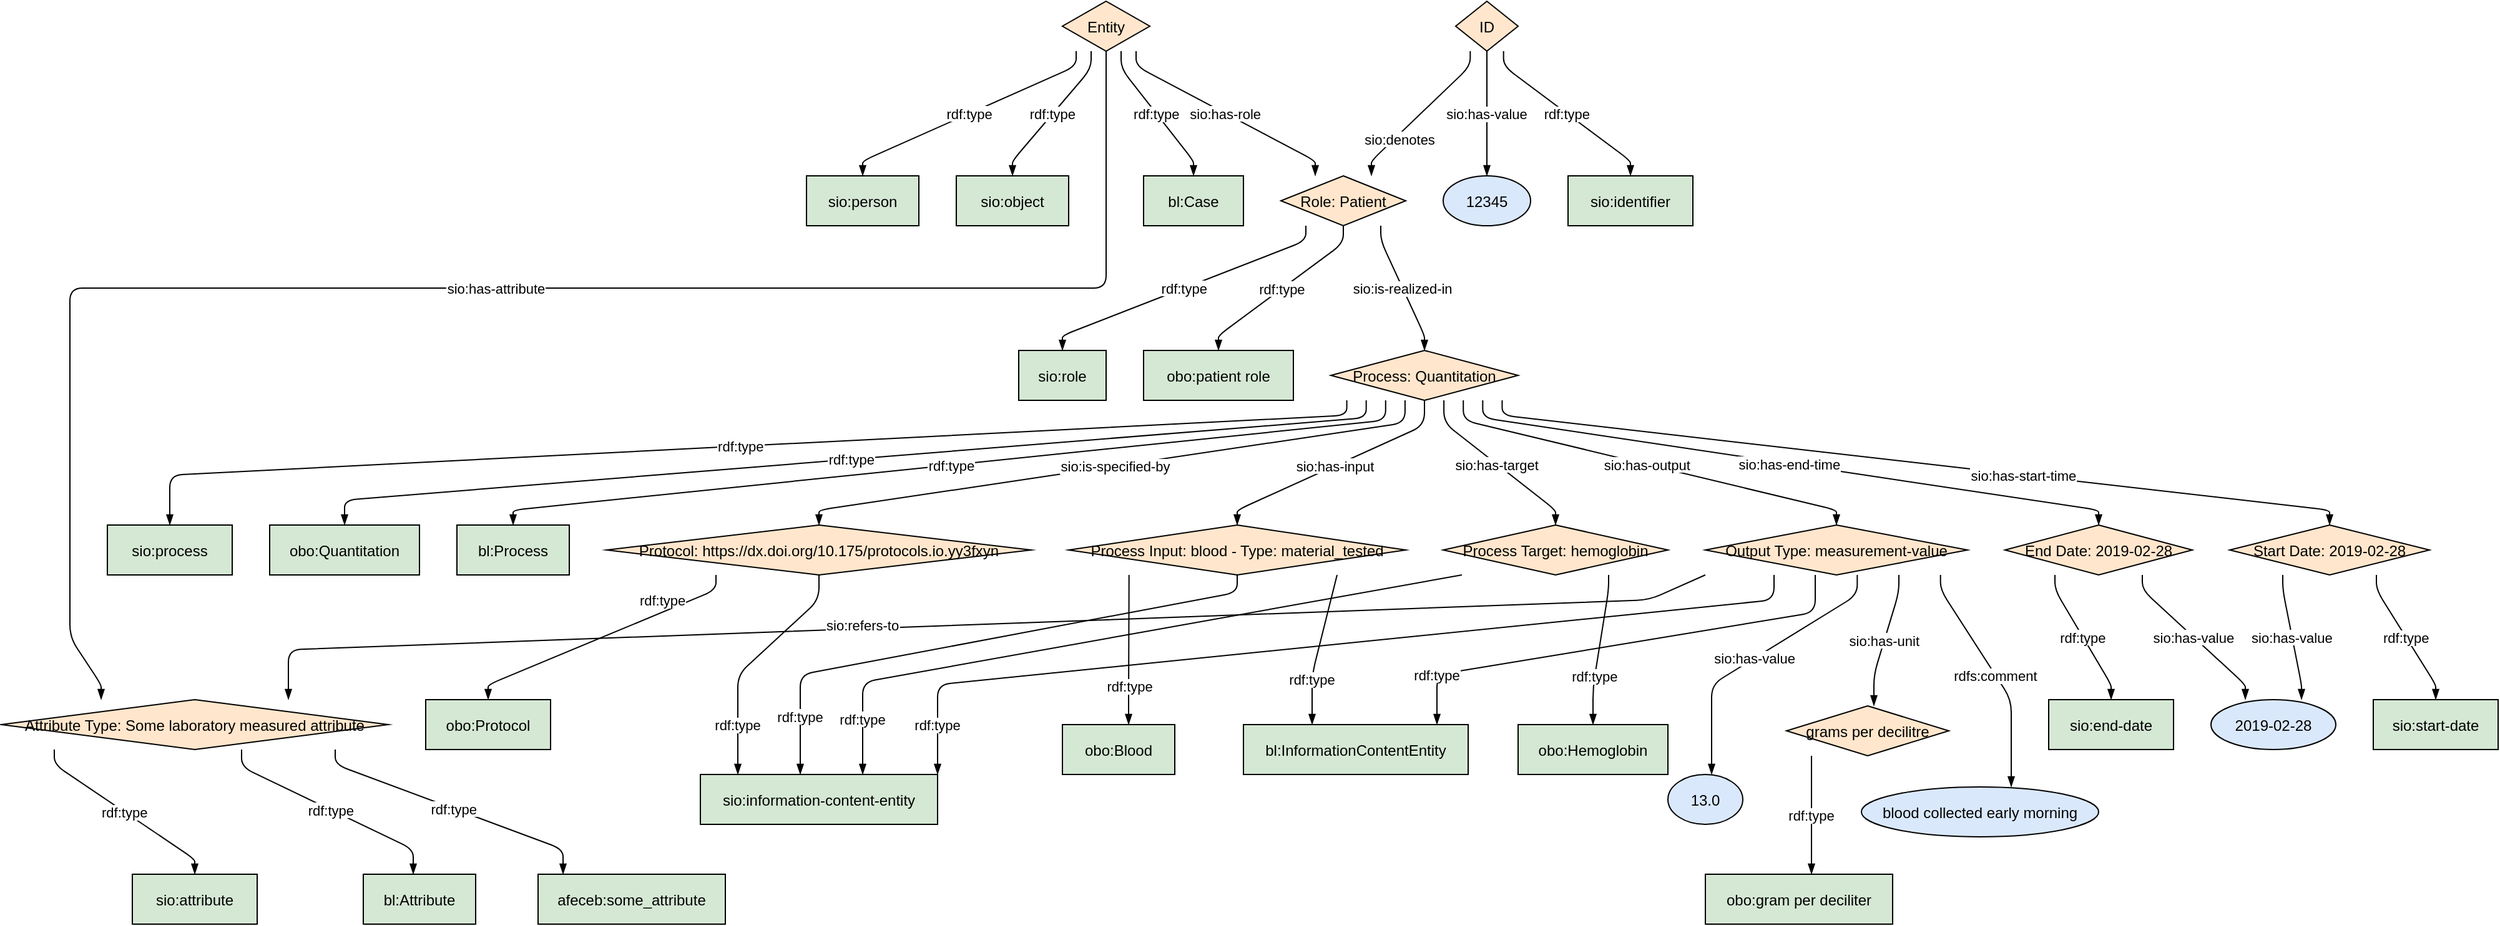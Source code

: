 <mxfile version="16.2.4" type="device"><diagram id="TuDzZemyblT5pf-iwwlG" name="Page-1"><mxGraphModel dx="1583" dy="844" grid="1" gridSize="10" guides="1" tooltips="1" connect="1" arrows="1" fold="1" page="1" pageScale="1" pageWidth="827" pageHeight="1169" math="0" shadow="0"><root><mxCell id="0"/><mxCell id="1" parent="0"/><UserObject label="%name%" name="Protocol: https://dx.doi.org/10.175/protocols.io.yy3fxyn" rdf_type="NA" sio_has_value="NA" sio_has_input="NA" sio_has_target="NA" sio_refers_to="NA" sio_has_attribute="NA" sio_has_end_time="NA" sio_has_role="NA" sio_has_unit="NA" sio_denotes="NA" sio_is_specified_by="http://example.org/data/individual_thisPerson_12345_20211001110703680331_process#process_some_laboratory_measuring_process" sio_is_realized_in="NA" sio_has_output="NA" rdfs_comment="NA" sio_has_start_time="NA" placeholders="1" id="Cmb2aDmuc6d88E5yhuzU-811"><mxCell style="shape=rhombus;fillColor=#FFE6CC;strokeColor=#000000;" parent="1" vertex="1"><mxGeometry x="485" y="420" width="340" height="40" as="geometry"/></mxCell></UserObject><UserObject label="%name%" name="sio:information-content-entity" rdf_type="https://dx.doi.org/10.175/protocols.io.yy3fxyn,http://example.org/data/individual_12345_20211001110703680331#process_some_laboratory_measuring_process_Target,http://example.org/data/individual_thisPerson_12345_20211001110703680331#process_some_laboratory_measuring_process_Output,http://example.org/data/individual_12345_20211001110703680331#process_unidentifiedProcess_Output" sio_has_value="NA" sio_has_input="NA" sio_has_target="NA" sio_refers_to="NA" sio_has_attribute="NA" sio_has_end_time="NA" sio_has_role="NA" sio_has_unit="NA" sio_denotes="NA" sio_is_specified_by="NA" sio_is_realized_in="NA" sio_has_output="NA" rdfs_comment="NA" sio_has_start_time="NA" placeholders="1" id="Cmb2aDmuc6d88E5yhuzU-812"><mxCell style="shape=rounded;fillColor=#d5e8d4;strokeColor=#000000;" parent="1" vertex="1"><mxGeometry x="560" y="620" width="190" height="40" as="geometry"/></mxCell></UserObject><UserObject label="%name%" name="Process: Quantitation" rdf_type="NA" sio_has_value="NA" sio_has_input="NA" sio_has_target="NA" sio_refers_to="NA" sio_has_attribute="NA" sio_has_end_time="NA" sio_has_role="NA" sio_has_unit="NA" sio_denotes="NA" sio_is_specified_by="NA" sio_is_realized_in="http://example.org/data/individual_thisPerson_12345_20211001110703680331#thisRole" sio_has_output="NA" rdfs_comment="NA" sio_has_start_time="NA" placeholders="1" id="Cmb2aDmuc6d88E5yhuzU-813"><mxCell style="shape=rhombus;fillColor=#FFE6CC;strokeColor=#000000;" parent="1" vertex="1"><mxGeometry x="1065" y="280" width="150" height="40" as="geometry"/></mxCell></UserObject><UserObject label="%name%" name="sio:process" rdf_type="http://example.org/data/individual_thisPerson_12345_20211001110703680331_process#process_some_laboratory_measuring_process" sio_has_value="NA" sio_has_input="NA" sio_has_target="NA" sio_refers_to="NA" sio_has_attribute="NA" sio_has_end_time="NA" sio_has_role="NA" sio_has_unit="NA" sio_denotes="NA" sio_is_specified_by="NA" sio_is_realized_in="NA" sio_has_output="NA" rdfs_comment="NA" sio_has_start_time="NA" placeholders="1" id="Cmb2aDmuc6d88E5yhuzU-814"><mxCell style="shape=rounded;fillColor=#d5e8d4;strokeColor=#000000;" parent="1" vertex="1"><mxGeometry x="85" y="420" width="100" height="40" as="geometry"/></mxCell></UserObject><UserObject label="%name%" name="Role: Patient" rdf_type="NA" sio_has_value="NA" sio_has_input="NA" sio_has_target="NA" sio_refers_to="NA" sio_has_attribute="NA" sio_has_end_time="NA" sio_has_role="http://example.org/data/individual_thisPerson_12345#Entity" sio_has_unit="NA" sio_denotes="http://example.org/data/individual_thisPerson_12345#ID" sio_is_specified_by="NA" sio_is_realized_in="NA" sio_has_output="NA" rdfs_comment="NA" sio_has_start_time="NA" placeholders="1" id="Cmb2aDmuc6d88E5yhuzU-815"><mxCell style="shape=rhombus;fillColor=#FFE6CC;strokeColor=#000000;" parent="1" vertex="1"><mxGeometry x="1025" y="140" width="100" height="40" as="geometry"/></mxCell></UserObject><UserObject label="%name%" name="sio:role" rdf_type="http://example.org/data/individual_thisPerson_12345_20211001110703680331#thisRole" sio_has_value="NA" sio_has_input="NA" sio_has_target="NA" sio_refers_to="NA" sio_has_attribute="NA" sio_has_end_time="NA" sio_has_role="NA" sio_has_unit="NA" sio_denotes="NA" sio_is_specified_by="NA" sio_is_realized_in="NA" sio_has_output="NA" rdfs_comment="NA" sio_has_start_time="NA" placeholders="1" id="Cmb2aDmuc6d88E5yhuzU-816"><mxCell style="shape=rounded;fillColor=#d5e8d4;strokeColor=#000000;" parent="1" vertex="1"><mxGeometry x="815" y="280" width="70" height="40" as="geometry"/></mxCell></UserObject><UserObject label="%name%" name="obo:Protocol" rdf_type="https://dx.doi.org/10.175/protocols.io.yy3fxyn" sio_has_value="NA" sio_has_input="NA" sio_has_target="NA" sio_refers_to="NA" sio_has_attribute="NA" sio_has_end_time="NA" sio_has_role="NA" sio_has_unit="NA" sio_denotes="NA" sio_is_specified_by="NA" sio_is_realized_in="NA" sio_has_output="NA" rdfs_comment="NA" sio_has_start_time="NA" placeholders="1" id="Cmb2aDmuc6d88E5yhuzU-817"><mxCell style="shape=rounded;fillColor=#d5e8d4;strokeColor=#000000;" parent="1" vertex="1"><mxGeometry x="340" y="560" width="100" height="40" as="geometry"/></mxCell></UserObject><UserObject label="%name%" name="End Date: 2019-02-28" rdf_type="NA" sio_has_value="NA" sio_has_input="NA" sio_has_target="NA" sio_refers_to="NA" sio_has_attribute="NA" sio_has_end_time="http://example.org/data/individual_thisPerson_12345_20211001110703680331_process#process_some_laboratory_measuring_process" sio_has_role="NA" sio_has_unit="NA" sio_denotes="NA" sio_is_specified_by="NA" sio_is_realized_in="NA" sio_has_output="NA" rdfs_comment="NA" sio_has_start_time="NA" placeholders="1" id="Cmb2aDmuc6d88E5yhuzU-818"><mxCell style="shape=rhombus;fillColor=#FFE6CC;strokeColor=#000000;" parent="1" vertex="1"><mxGeometry x="1605" y="420" width="150" height="40" as="geometry"/></mxCell></UserObject><UserObject label="%name%" name="2019-02-28" rdf_type="NA" sio_has_value="http://example.org/data/individual_thisPerson_12345_20211001110703680331_process#process_some_laboratory_measuring_process_enddate_date,http://example.org/data/individual_thisPerson_12345_20211001110703680331_process#process_some_laboratory_measuring_process_startdate_date" sio_has_input="NA" sio_has_target="NA" sio_refers_to="NA" sio_has_attribute="NA" sio_has_end_time="NA" sio_has_role="NA" sio_has_unit="NA" sio_denotes="NA" sio_is_specified_by="NA" sio_is_realized_in="NA" sio_has_output="NA" rdfs_comment="NA" sio_has_start_time="NA" placeholders="1" id="Cmb2aDmuc6d88E5yhuzU-819"><mxCell style="shape=ellipse;fillColor=#DAE8FC;strokeColor=#000000;" parent="1" vertex="1"><mxGeometry x="1770" y="560" width="100" height="40" as="geometry"/></mxCell></UserObject><UserObject label="%name%" name="Start Date: 2019-02-28" rdf_type="NA" sio_has_value="NA" sio_has_input="NA" sio_has_target="NA" sio_refers_to="NA" sio_has_attribute="NA" sio_has_end_time="NA" sio_has_role="NA" sio_has_unit="NA" sio_denotes="NA" sio_is_specified_by="NA" sio_is_realized_in="NA" sio_has_output="NA" rdfs_comment="NA" sio_has_start_time="http://example.org/data/individual_thisPerson_12345_20211001110703680331_process#process_some_laboratory_measuring_process" placeholders="1" id="Cmb2aDmuc6d88E5yhuzU-820"><mxCell style="shape=rhombus;fillColor=#FFE6CC;strokeColor=#000000;" parent="1" vertex="1"><mxGeometry x="1785" y="420" width="160" height="40" as="geometry"/></mxCell></UserObject><UserObject label="%name%" name="Process Input: blood - Type: material_tested" rdf_type="NA" sio_has_value="NA" sio_has_input="http://example.org/data/individual_thisPerson_12345_20211001110703680331_process#process_some_laboratory_measuring_process" sio_has_target="NA" sio_refers_to="NA" sio_has_attribute="NA" sio_has_end_time="NA" sio_has_role="NA" sio_has_unit="NA" sio_denotes="NA" sio_is_specified_by="NA" sio_is_realized_in="NA" sio_has_output="NA" rdfs_comment="NA" sio_has_start_time="NA" placeholders="1" id="Cmb2aDmuc6d88E5yhuzU-821"><mxCell style="shape=rhombus;fillColor=#FFE6CC;strokeColor=#000000;" parent="1" vertex="1"><mxGeometry x="855" y="420" width="270" height="40" as="geometry"/></mxCell></UserObject><UserObject label="%name%" name="obo:Blood" rdf_type="http://example.org/data/individual_12345_20211001110703680331#process_unidentifiedProcess_Output" sio_has_value="NA" sio_has_input="NA" sio_has_target="NA" sio_refers_to="NA" sio_has_attribute="NA" sio_has_end_time="NA" sio_has_role="NA" sio_has_unit="NA" sio_denotes="NA" sio_is_specified_by="NA" sio_is_realized_in="NA" sio_has_output="NA" rdfs_comment="NA" sio_has_start_time="NA" placeholders="1" id="Cmb2aDmuc6d88E5yhuzU-822"><mxCell style="shape=rounded;fillColor=#d5e8d4;strokeColor=#000000;" parent="1" vertex="1"><mxGeometry x="850" y="580" width="90" height="40" as="geometry"/></mxCell></UserObject><UserObject label="%name%" name="Attribute Type: Some laboratory measured attribute" rdf_type="NA" sio_has_value="NA" sio_has_input="NA" sio_has_target="NA" sio_refers_to="http://example.org/data/individual_thisPerson_12345_20211001110703680331#process_some_laboratory_measuring_process_Output" sio_has_attribute="http://example.org/data/individual_thisPerson_12345#Entity" sio_has_end_time="NA" sio_has_role="NA" sio_has_unit="NA" sio_denotes="NA" sio_is_specified_by="NA" sio_is_realized_in="NA" sio_has_output="NA" rdfs_comment="NA" sio_has_start_time="NA" placeholders="1" id="Cmb2aDmuc6d88E5yhuzU-823"><mxCell style="shape=rhombus;fillColor=#FFE6CC;strokeColor=#000000;" parent="1" vertex="1"><mxGeometry y="560" width="310" height="40" as="geometry"/></mxCell></UserObject><UserObject label="%name%" name="afeceb:some_attribute" rdf_type="http://example.org/data/individual_thisPerson_12345_20211001110703680331#measured_attribute_TypedAttributeNode" sio_has_value="NA" sio_has_input="NA" sio_has_target="NA" sio_refers_to="NA" sio_has_attribute="NA" sio_has_end_time="NA" sio_has_role="NA" sio_has_unit="NA" sio_denotes="NA" sio_is_specified_by="NA" sio_is_realized_in="NA" sio_has_output="NA" rdfs_comment="NA" sio_has_start_time="NA" placeholders="1" id="Cmb2aDmuc6d88E5yhuzU-824"><mxCell style="shape=rounded;fillColor=#d5e8d4;strokeColor=#000000;" parent="1" vertex="1"><mxGeometry x="430" y="700" width="150" height="40" as="geometry"/></mxCell></UserObject><UserObject label="%name%" name="Entity" rdf_type="NA" sio_has_value="NA" sio_has_input="NA" sio_has_target="NA" sio_refers_to="NA" sio_has_attribute="NA" sio_has_end_time="NA" sio_has_role="NA" sio_has_unit="NA" sio_denotes="NA" sio_is_specified_by="NA" sio_is_realized_in="NA" sio_has_output="NA" rdfs_comment="NA" sio_has_start_time="NA" placeholders="1" id="Cmb2aDmuc6d88E5yhuzU-825"><mxCell style="shape=rhombus;fillColor=#FFE6CC;strokeColor=#000000;" parent="1" vertex="1"><mxGeometry x="850" width="70" height="40" as="geometry"/></mxCell></UserObject><UserObject label="%name%" name="bl:Case" rdf_type="http://example.org/data/individual_thisPerson_12345#Entity" sio_has_value="NA" sio_has_input="NA" sio_has_target="NA" sio_refers_to="NA" sio_has_attribute="NA" sio_has_end_time="NA" sio_has_role="NA" sio_has_unit="NA" sio_denotes="NA" sio_is_specified_by="NA" sio_is_realized_in="NA" sio_has_output="NA" rdfs_comment="NA" sio_has_start_time="NA" placeholders="1" id="Cmb2aDmuc6d88E5yhuzU-826"><mxCell style="shape=rounded;fillColor=#d5e8d4;strokeColor=#000000;" parent="1" vertex="1"><mxGeometry x="915" y="140" width="80" height="40" as="geometry"/></mxCell></UserObject><UserObject label="%name%" name="Process Target: hemoglobin" rdf_type="NA" sio_has_value="NA" sio_has_input="NA" sio_has_target="http://example.org/data/individual_thisPerson_12345_20211001110703680331_process#process_some_laboratory_measuring_process" sio_refers_to="NA" sio_has_attribute="NA" sio_has_end_time="NA" sio_has_role="NA" sio_has_unit="NA" sio_denotes="NA" sio_is_specified_by="NA" sio_is_realized_in="NA" sio_has_output="NA" rdfs_comment="NA" sio_has_start_time="NA" placeholders="1" id="Cmb2aDmuc6d88E5yhuzU-827"><mxCell style="shape=rhombus;fillColor=#FFE6CC;strokeColor=#000000;" parent="1" vertex="1"><mxGeometry x="1155" y="420" width="180" height="40" as="geometry"/></mxCell></UserObject><UserObject label="%name%" name="sio:attribute" rdf_type="http://example.org/data/individual_thisPerson_12345_20211001110703680331#measured_attribute_TypedAttributeNode" sio_has_value="NA" sio_has_input="NA" sio_has_target="NA" sio_refers_to="NA" sio_has_attribute="NA" sio_has_end_time="NA" sio_has_role="NA" sio_has_unit="NA" sio_denotes="NA" sio_is_specified_by="NA" sio_is_realized_in="NA" sio_has_output="NA" rdfs_comment="NA" sio_has_start_time="NA" placeholders="1" id="Cmb2aDmuc6d88E5yhuzU-828"><mxCell style="shape=rounded;fillColor=#d5e8d4;strokeColor=#000000;" parent="1" vertex="1"><mxGeometry x="105" y="700" width="100" height="40" as="geometry"/></mxCell></UserObject><UserObject label="%name%" name="obo:patient role" rdf_type="http://example.org/data/individual_thisPerson_12345_20211001110703680331#thisRole" sio_has_value="NA" sio_has_input="NA" sio_has_target="NA" sio_refers_to="NA" sio_has_attribute="NA" sio_has_end_time="NA" sio_has_role="NA" sio_has_unit="NA" sio_denotes="NA" sio_is_specified_by="NA" sio_is_realized_in="NA" sio_has_output="NA" rdfs_comment="NA" sio_has_start_time="NA" placeholders="1" id="Cmb2aDmuc6d88E5yhuzU-829"><mxCell style="shape=rounded;fillColor=#d5e8d4;strokeColor=#000000;" parent="1" vertex="1"><mxGeometry x="915" y="280" width="120" height="40" as="geometry"/></mxCell></UserObject><UserObject label="%name%" name="sio:end-date" rdf_type="http://example.org/data/individual_thisPerson_12345_20211001110703680331_process#process_some_laboratory_measuring_process_enddate_date" sio_has_value="NA" sio_has_input="NA" sio_has_target="NA" sio_refers_to="NA" sio_has_attribute="NA" sio_has_end_time="NA" sio_has_role="NA" sio_has_unit="NA" sio_denotes="NA" sio_is_specified_by="NA" sio_is_realized_in="NA" sio_has_output="NA" rdfs_comment="NA" sio_has_start_time="NA" placeholders="1" id="Cmb2aDmuc6d88E5yhuzU-830"><mxCell style="shape=rounded;fillColor=#d5e8d4;strokeColor=#000000;" parent="1" vertex="1"><mxGeometry x="1640" y="560" width="100" height="40" as="geometry"/></mxCell></UserObject><UserObject label="%name%" name="grams per decilitre" rdf_type="NA" sio_has_value="NA" sio_has_input="NA" sio_has_target="NA" sio_refers_to="NA" sio_has_attribute="NA" sio_has_end_time="NA" sio_has_role="NA" sio_has_unit="http://example.org/data/individual_thisPerson_12345_20211001110703680331#process_some_laboratory_measuring_process_Output" sio_denotes="NA" sio_is_specified_by="NA" sio_is_realized_in="NA" sio_has_output="NA" rdfs_comment="NA" sio_has_start_time="NA" placeholders="1" id="Cmb2aDmuc6d88E5yhuzU-831"><mxCell style="shape=rhombus;fillColor=#FFE6CC;strokeColor=#000000;" parent="1" vertex="1"><mxGeometry x="1430" y="565" width="130" height="40" as="geometry"/></mxCell></UserObject><UserObject label="%name%" name="obo:gram per deciliter" rdf_type="http://example.org/data/individual_thisPerson_12345_20211001110703680331#process_some_laboratory_measuring_process_Output_unit" sio_has_value="NA" sio_has_input="NA" sio_has_target="NA" sio_refers_to="NA" sio_has_attribute="NA" sio_has_end_time="NA" sio_has_role="NA" sio_has_unit="NA" sio_denotes="NA" sio_is_specified_by="NA" sio_is_realized_in="NA" sio_has_output="NA" rdfs_comment="NA" sio_has_start_time="NA" placeholders="1" id="Cmb2aDmuc6d88E5yhuzU-832"><mxCell style="shape=rounded;fillColor=#d5e8d4;strokeColor=#000000;" parent="1" vertex="1"><mxGeometry x="1365" y="700" width="150" height="40" as="geometry"/></mxCell></UserObject><UserObject label="%name%" name="obo:Quantitation" rdf_type="http://example.org/data/individual_thisPerson_12345_20211001110703680331_process#process_some_laboratory_measuring_process" sio_has_value="NA" sio_has_input="NA" sio_has_target="NA" sio_refers_to="NA" sio_has_attribute="NA" sio_has_end_time="NA" sio_has_role="NA" sio_has_unit="NA" sio_denotes="NA" sio_is_specified_by="NA" sio_is_realized_in="NA" sio_has_output="NA" rdfs_comment="NA" sio_has_start_time="NA" placeholders="1" id="Cmb2aDmuc6d88E5yhuzU-833"><mxCell style="shape=rounded;fillColor=#d5e8d4;strokeColor=#000000;" parent="1" vertex="1"><mxGeometry x="215" y="420" width="120" height="40" as="geometry"/></mxCell></UserObject><UserObject label="%name%" name="Output Type: measurement-value" rdf_type="NA" sio_has_value="NA" sio_has_input="NA" sio_has_target="NA" sio_refers_to="NA" sio_has_attribute="NA" sio_has_end_time="NA" sio_has_role="NA" sio_has_unit="NA" sio_denotes="NA" sio_is_specified_by="NA" sio_is_realized_in="NA" sio_has_output="http://example.org/data/individual_thisPerson_12345_20211001110703680331_process#process_some_laboratory_measuring_process" rdfs_comment="NA" sio_has_start_time="NA" placeholders="1" id="Cmb2aDmuc6d88E5yhuzU-834"><mxCell style="shape=rhombus;fillColor=#FFE6CC;strokeColor=#000000;" parent="1" vertex="1"><mxGeometry x="1365" y="420" width="210" height="40" as="geometry"/></mxCell></UserObject><UserObject label="%name%" name="bl:Process" rdf_type="http://example.org/data/individual_thisPerson_12345_20211001110703680331_process#process_some_laboratory_measuring_process" sio_has_value="NA" sio_has_input="NA" sio_has_target="NA" sio_refers_to="NA" sio_has_attribute="NA" sio_has_end_time="NA" sio_has_role="NA" sio_has_unit="NA" sio_denotes="NA" sio_is_specified_by="NA" sio_is_realized_in="NA" sio_has_output="NA" rdfs_comment="NA" sio_has_start_time="NA" placeholders="1" id="Cmb2aDmuc6d88E5yhuzU-835"><mxCell style="shape=rounded;fillColor=#d5e8d4;strokeColor=#000000;" parent="1" vertex="1"><mxGeometry x="365" y="420" width="90" height="40" as="geometry"/></mxCell></UserObject><UserObject label="%name%" name="ID" rdf_type="NA" sio_has_value="NA" sio_has_input="NA" sio_has_target="NA" sio_refers_to="NA" sio_has_attribute="NA" sio_has_end_time="NA" sio_has_role="NA" sio_has_unit="NA" sio_denotes="NA" sio_is_specified_by="NA" sio_is_realized_in="NA" sio_has_output="NA" rdfs_comment="NA" sio_has_start_time="NA" placeholders="1" id="Cmb2aDmuc6d88E5yhuzU-836"><mxCell style="shape=rhombus;fillColor=#FFE6CC;strokeColor=#000000;" parent="1" vertex="1"><mxGeometry x="1165" width="50" height="40" as="geometry"/></mxCell></UserObject><UserObject label="%name%" name="sio:identifier" rdf_type="http://example.org/data/individual_thisPerson_12345#ID" sio_has_value="NA" sio_has_input="NA" sio_has_target="NA" sio_refers_to="NA" sio_has_attribute="NA" sio_has_end_time="NA" sio_has_role="NA" sio_has_unit="NA" sio_denotes="NA" sio_is_specified_by="NA" sio_is_realized_in="NA" sio_has_output="NA" rdfs_comment="NA" sio_has_start_time="NA" placeholders="1" id="Cmb2aDmuc6d88E5yhuzU-837"><mxCell style="shape=rounded;fillColor=#d5e8d4;strokeColor=#000000;" parent="1" vertex="1"><mxGeometry x="1255" y="140" width="100" height="40" as="geometry"/></mxCell></UserObject><UserObject label="%name%" name="sio:start-date" rdf_type="http://example.org/data/individual_thisPerson_12345_20211001110703680331_process#process_some_laboratory_measuring_process_startdate_date" sio_has_value="NA" sio_has_input="NA" sio_has_target="NA" sio_refers_to="NA" sio_has_attribute="NA" sio_has_end_time="NA" sio_has_role="NA" sio_has_unit="NA" sio_denotes="NA" sio_is_specified_by="NA" sio_is_realized_in="NA" sio_has_output="NA" rdfs_comment="NA" sio_has_start_time="NA" placeholders="1" id="Cmb2aDmuc6d88E5yhuzU-838"><mxCell style="shape=rounded;fillColor=#d5e8d4;strokeColor=#000000;" parent="1" vertex="1"><mxGeometry x="1900" y="560" width="100" height="40" as="geometry"/></mxCell></UserObject><UserObject label="%name%" name="13.0" rdf_type="NA" sio_has_value="http://example.org/data/individual_thisPerson_12345_20211001110703680331#process_some_laboratory_measuring_process_Output" sio_has_input="NA" sio_has_target="NA" sio_refers_to="NA" sio_has_attribute="NA" sio_has_end_time="NA" sio_has_role="NA" sio_has_unit="NA" sio_denotes="NA" sio_is_specified_by="NA" sio_is_realized_in="NA" sio_has_output="NA" rdfs_comment="NA" sio_has_start_time="NA" placeholders="1" id="Cmb2aDmuc6d88E5yhuzU-839"><mxCell style="shape=ellipse;fillColor=#DAE8FC;strokeColor=#000000;" parent="1" vertex="1"><mxGeometry x="1335" y="620" width="60" height="40" as="geometry"/></mxCell></UserObject><UserObject label="%name%" name="obo:Hemoglobin" rdf_type="http://example.org/data/individual_12345_20211001110703680331#process_some_laboratory_measuring_process_Target" sio_has_value="NA" sio_has_input="NA" sio_has_target="NA" sio_refers_to="NA" sio_has_attribute="NA" sio_has_end_time="NA" sio_has_role="NA" sio_has_unit="NA" sio_denotes="NA" sio_is_specified_by="NA" sio_is_realized_in="NA" sio_has_output="NA" rdfs_comment="NA" sio_has_start_time="NA" placeholders="1" id="Cmb2aDmuc6d88E5yhuzU-840"><mxCell style="shape=rounded;fillColor=#d5e8d4;strokeColor=#000000;" parent="1" vertex="1"><mxGeometry x="1215" y="580" width="120" height="40" as="geometry"/></mxCell></UserObject><UserObject label="%name%" name="bl:InformationContentEntity" rdf_type="http://example.org/data/individual_12345_20211001110703680331#process_unidentifiedProcess_Output,http://example.org/data/individual_thisPerson_12345_20211001110703680331#process_some_laboratory_measuring_process_Output" sio_has_value="NA" sio_has_input="NA" sio_has_target="NA" sio_refers_to="NA" sio_has_attribute="NA" sio_has_end_time="NA" sio_has_role="NA" sio_has_unit="NA" sio_denotes="NA" sio_is_specified_by="NA" sio_is_realized_in="NA" sio_has_output="NA" rdfs_comment="NA" sio_has_start_time="NA" placeholders="1" id="Cmb2aDmuc6d88E5yhuzU-841"><mxCell style="shape=rounded;fillColor=#d5e8d4;strokeColor=#000000;" parent="1" vertex="1"><mxGeometry x="995" y="580" width="180" height="40" as="geometry"/></mxCell></UserObject><UserObject label="%name%" name="sio:person" rdf_type="http://example.org/data/individual_thisPerson_12345#Entity" sio_has_value="NA" sio_has_input="NA" sio_has_target="NA" sio_refers_to="NA" sio_has_attribute="NA" sio_has_end_time="NA" sio_has_role="NA" sio_has_unit="NA" sio_denotes="NA" sio_is_specified_by="NA" sio_is_realized_in="NA" sio_has_output="NA" rdfs_comment="NA" sio_has_start_time="NA" placeholders="1" id="Cmb2aDmuc6d88E5yhuzU-842"><mxCell style="shape=rounded;fillColor=#d5e8d4;strokeColor=#000000;" parent="1" vertex="1"><mxGeometry x="645" y="140" width="90" height="40" as="geometry"/></mxCell></UserObject><UserObject label="%name%" name="sio:object" rdf_type="http://example.org/data/individual_thisPerson_12345#Entity" sio_has_value="NA" sio_has_input="NA" sio_has_target="NA" sio_refers_to="NA" sio_has_attribute="NA" sio_has_end_time="NA" sio_has_role="NA" sio_has_unit="NA" sio_denotes="NA" sio_is_specified_by="NA" sio_is_realized_in="NA" sio_has_output="NA" rdfs_comment="NA" sio_has_start_time="NA" placeholders="1" id="Cmb2aDmuc6d88E5yhuzU-844"><mxCell style="shape=rounded;fillColor=#d5e8d4;strokeColor=#000000;" parent="1" vertex="1"><mxGeometry x="765" y="140" width="90" height="40" as="geometry"/></mxCell></UserObject><UserObject label="%name%" name="bl:Attribute" rdf_type="http://example.org/data/individual_thisPerson_12345_20211001110703680331#measured_attribute_TypedAttributeNode" sio_has_value="NA" sio_has_input="NA" sio_has_target="NA" sio_refers_to="NA" sio_has_attribute="NA" sio_has_end_time="NA" sio_has_role="NA" sio_has_unit="NA" sio_denotes="NA" sio_is_specified_by="NA" sio_is_realized_in="NA" sio_has_output="NA" rdfs_comment="NA" sio_has_start_time="NA" placeholders="1" id="Cmb2aDmuc6d88E5yhuzU-845"><mxCell style="shape=rounded;fillColor=#d5e8d4;strokeColor=#000000;" parent="1" vertex="1"><mxGeometry x="290" y="700" width="90" height="40" as="geometry"/></mxCell></UserObject><UserObject label="%name%" name="blood collected early morning" rdf_type="NA" sio_has_value="NA" sio_has_input="NA" sio_has_target="NA" sio_refers_to="NA" sio_has_attribute="NA" sio_has_end_time="NA" sio_has_role="NA" sio_has_unit="NA" sio_denotes="NA" sio_is_specified_by="NA" sio_is_realized_in="NA" sio_has_output="NA" rdfs_comment="http://example.org/data/individual_thisPerson_12345_20211001110703680331#process_some_laboratory_measuring_process_Output" sio_has_start_time="NA" placeholders="1" id="Cmb2aDmuc6d88E5yhuzU-846"><mxCell style="shape=ellipse;fillColor=#DAE8FC;strokeColor=#000000;" parent="1" vertex="1"><mxGeometry x="1490" y="630" width="190" height="40" as="geometry"/></mxCell></UserObject><UserObject label="%name%" name="12345" rdf_type="NA" sio_has_value="http://example.org/data/individual_thisPerson_12345#ID" sio_has_input="NA" sio_has_target="NA" sio_refers_to="NA" sio_has_attribute="NA" sio_has_end_time="NA" sio_has_role="NA" sio_has_unit="NA" sio_denotes="NA" sio_is_specified_by="NA" sio_is_realized_in="NA" sio_has_output="NA" rdfs_comment="NA" sio_has_start_time="NA" placeholders="1" id="Cmb2aDmuc6d88E5yhuzU-847"><mxCell style="shape=ellipse;fillColor=#DAE8FC;strokeColor=#000000;" parent="1" vertex="1"><mxGeometry x="1155" y="140" width="70" height="40" as="geometry"/></mxCell></UserObject><mxCell id="Cmb2aDmuc6d88E5yhuzU-848" value="rdf:type" style="curved=0;endArrow=blockThin;endFill=1;noEdgeStyle=1;orthogonal=1;" parent="1" source="Cmb2aDmuc6d88E5yhuzU-811" target="Cmb2aDmuc6d88E5yhuzU-812" edge="1"><mxGeometry x="0.576" relative="1" as="geometry"><Array as="points"><mxPoint x="655" y="480"/><mxPoint x="590" y="540"/></Array><mxPoint as="offset"/></mxGeometry></mxCell><mxCell id="Cmb2aDmuc6d88E5yhuzU-849" value="rdf:type" style="curved=0;endArrow=blockThin;endFill=1;noEdgeStyle=1;orthogonal=1;" parent="1" source="Cmb2aDmuc6d88E5yhuzU-827" target="Cmb2aDmuc6d88E5yhuzU-812" edge="1"><mxGeometry x="0.841" relative="1" as="geometry"><Array as="points"><mxPoint x="1170" y="460"/><mxPoint x="690" y="546"/></Array><mxPoint as="offset"/></mxGeometry></mxCell><mxCell id="Cmb2aDmuc6d88E5yhuzU-850" value="rdf:type" style="curved=0;endArrow=blockThin;endFill=1;noEdgeStyle=1;orthogonal=1;" parent="1" source="Cmb2aDmuc6d88E5yhuzU-834" target="Cmb2aDmuc6d88E5yhuzU-812" edge="1"><mxGeometry x="0.895" relative="1" as="geometry"><Array as="points"><mxPoint x="1420" y="480"/><mxPoint x="750" y="548"/></Array><mxPoint as="offset"/></mxGeometry></mxCell><mxCell id="Cmb2aDmuc6d88E5yhuzU-851" value="rdf:type" style="curved=0;endArrow=blockThin;endFill=1;noEdgeStyle=1;orthogonal=1;" parent="1" source="Cmb2aDmuc6d88E5yhuzU-821" target="Cmb2aDmuc6d88E5yhuzU-812" edge="1"><mxGeometry x="0.793" relative="1" as="geometry"><Array as="points"><mxPoint x="990" y="474"/><mxPoint x="640" y="540"/></Array><mxPoint as="offset"/></mxGeometry></mxCell><mxCell id="Cmb2aDmuc6d88E5yhuzU-852" value="rdf:type" style="curved=0;endArrow=blockThin;endFill=1;noEdgeStyle=1;orthogonal=1;" parent="1" source="Cmb2aDmuc6d88E5yhuzU-813" target="Cmb2aDmuc6d88E5yhuzU-814" edge="1"><mxGeometry relative="1" as="geometry"><Array as="points"><mxPoint x="1077.778" y="332"/><mxPoint x="135" y="380"/></Array></mxGeometry></mxCell><mxCell id="Cmb2aDmuc6d88E5yhuzU-853" value="rdf:type" style="curved=0;endArrow=blockThin;endFill=1;noEdgeStyle=1;orthogonal=1;" parent="1" source="Cmb2aDmuc6d88E5yhuzU-815" target="Cmb2aDmuc6d88E5yhuzU-816" edge="1"><mxGeometry relative="1" as="geometry"><Array as="points"><mxPoint x="1045" y="192"/><mxPoint x="850" y="268"/></Array></mxGeometry></mxCell><mxCell id="Cmb2aDmuc6d88E5yhuzU-854" value="rdf:type" style="curved=0;endArrow=blockThin;endFill=1;noEdgeStyle=1;orthogonal=1;" parent="1" source="Cmb2aDmuc6d88E5yhuzU-811" target="Cmb2aDmuc6d88E5yhuzU-817" edge="1"><mxGeometry x="-0.51" y="-9" relative="1" as="geometry"><Array as="points"><mxPoint x="572.5" y="472"/><mxPoint x="390" y="548"/></Array><mxPoint as="offset"/></mxGeometry></mxCell><mxCell id="Cmb2aDmuc6d88E5yhuzU-855" value="rdf:type" style="curved=0;endArrow=blockThin;endFill=1;noEdgeStyle=1;orthogonal=1;" parent="1" source="Cmb2aDmuc6d88E5yhuzU-821" target="Cmb2aDmuc6d88E5yhuzU-822" edge="1"><mxGeometry x="0.482" y="1" relative="1" as="geometry"><Array as="points"><mxPoint x="903.333" y="472"/><mxPoint x="903" y="560"/></Array><mxPoint as="offset"/></mxGeometry></mxCell><mxCell id="Cmb2aDmuc6d88E5yhuzU-856" value="rdf:type" style="curved=0;endArrow=blockThin;endFill=1;noEdgeStyle=1;orthogonal=1;" parent="1" source="Cmb2aDmuc6d88E5yhuzU-823" target="Cmb2aDmuc6d88E5yhuzU-824" edge="1"><mxGeometry relative="1" as="geometry"><Array as="points"><mxPoint x="267.5" y="612"/><mxPoint x="450" y="680"/></Array></mxGeometry></mxCell><mxCell id="Cmb2aDmuc6d88E5yhuzU-857" value="rdf:type" style="curved=0;endArrow=blockThin;endFill=1;noEdgeStyle=1;orthogonal=1;" parent="1" source="Cmb2aDmuc6d88E5yhuzU-825" target="Cmb2aDmuc6d88E5yhuzU-826" edge="1"><mxGeometry relative="1" as="geometry"><Array as="points"><mxPoint x="897" y="54"/><mxPoint x="955" y="128"/></Array></mxGeometry></mxCell><mxCell id="Cmb2aDmuc6d88E5yhuzU-858" value="rdf:type" style="curved=0;endArrow=blockThin;endFill=1;noEdgeStyle=1;orthogonal=1;" parent="1" source="Cmb2aDmuc6d88E5yhuzU-823" target="Cmb2aDmuc6d88E5yhuzU-828" edge="1"><mxGeometry relative="1" as="geometry"><Array as="points"><mxPoint x="42.5" y="612"/><mxPoint x="155" y="688"/></Array></mxGeometry></mxCell><mxCell id="Cmb2aDmuc6d88E5yhuzU-859" value="rdf:type" style="curved=0;endArrow=blockThin;endFill=1;noEdgeStyle=1;orthogonal=1;" parent="1" source="Cmb2aDmuc6d88E5yhuzU-815" target="Cmb2aDmuc6d88E5yhuzU-829" edge="1"><mxGeometry relative="1" as="geometry"><Array as="points"><mxPoint x="1075" y="194"/><mxPoint x="975" y="268"/></Array></mxGeometry></mxCell><mxCell id="Cmb2aDmuc6d88E5yhuzU-860" value="rdf:type" style="curved=0;endArrow=blockThin;endFill=1;noEdgeStyle=1;orthogonal=1;" parent="1" source="Cmb2aDmuc6d88E5yhuzU-818" target="Cmb2aDmuc6d88E5yhuzU-830" edge="1"><mxGeometry relative="1" as="geometry"><Array as="points"><mxPoint x="1645" y="472"/><mxPoint x="1690" y="548"/></Array></mxGeometry></mxCell><mxCell id="Cmb2aDmuc6d88E5yhuzU-861" value="rdf:type" style="curved=0;endArrow=blockThin;endFill=1;noEdgeStyle=1;orthogonal=1;" parent="1" source="Cmb2aDmuc6d88E5yhuzU-831" target="Cmb2aDmuc6d88E5yhuzU-832" edge="1"><mxGeometry relative="1" as="geometry"><Array as="points"><mxPoint x="1450" y="650"/><mxPoint x="1450" y="688"/></Array></mxGeometry></mxCell><mxCell id="Cmb2aDmuc6d88E5yhuzU-862" value="rdf:type" style="curved=0;endArrow=blockThin;endFill=1;noEdgeStyle=1;orthogonal=1;" parent="1" source="Cmb2aDmuc6d88E5yhuzU-813" target="Cmb2aDmuc6d88E5yhuzU-833" edge="1"><mxGeometry relative="1" as="geometry"><Array as="points"><mxPoint x="1093.333" y="334"/><mxPoint x="275" y="400"/></Array></mxGeometry></mxCell><mxCell id="Cmb2aDmuc6d88E5yhuzU-863" value="rdf:type" style="curved=0;endArrow=blockThin;endFill=1;noEdgeStyle=1;orthogonal=1;" parent="1" source="Cmb2aDmuc6d88E5yhuzU-813" target="Cmb2aDmuc6d88E5yhuzU-835" edge="1"><mxGeometry relative="1" as="geometry"><Array as="points"><mxPoint x="1108.889" y="336"/><mxPoint x="410" y="408"/></Array></mxGeometry></mxCell><mxCell id="Cmb2aDmuc6d88E5yhuzU-864" value="rdf:type" style="curved=0;endArrow=blockThin;endFill=1;noEdgeStyle=1;orthogonal=1;" parent="1" source="Cmb2aDmuc6d88E5yhuzU-836" target="Cmb2aDmuc6d88E5yhuzU-837" edge="1"><mxGeometry relative="1" as="geometry"><Array as="points"><mxPoint x="1203.333" y="52"/><mxPoint x="1305" y="128"/></Array></mxGeometry></mxCell><mxCell id="Cmb2aDmuc6d88E5yhuzU-865" value="rdf:type" style="curved=0;endArrow=blockThin;endFill=1;noEdgeStyle=1;orthogonal=1;" parent="1" source="Cmb2aDmuc6d88E5yhuzU-820" target="Cmb2aDmuc6d88E5yhuzU-838" edge="1"><mxGeometry relative="1" as="geometry"><Array as="points"><mxPoint x="1902.5" y="472"/><mxPoint x="1950" y="548"/></Array></mxGeometry></mxCell><mxCell id="Cmb2aDmuc6d88E5yhuzU-866" value="rdf:type" style="curved=0;endArrow=blockThin;endFill=1;noEdgeStyle=1;orthogonal=1;" parent="1" source="Cmb2aDmuc6d88E5yhuzU-827" target="Cmb2aDmuc6d88E5yhuzU-840" edge="1"><mxGeometry x="0.359" relative="1" as="geometry"><Array as="points"><mxPoint x="1287.5" y="472"/><mxPoint x="1275" y="550"/></Array><mxPoint as="offset"/></mxGeometry></mxCell><mxCell id="Cmb2aDmuc6d88E5yhuzU-867" value="rdf:type" style="curved=0;endArrow=blockThin;endFill=1;noEdgeStyle=1;orthogonal=1;" parent="1" source="Cmb2aDmuc6d88E5yhuzU-821" target="Cmb2aDmuc6d88E5yhuzU-841" edge="1"><mxGeometry x="0.408" relative="1" as="geometry"><Array as="points"><mxPoint x="1070" y="460"/><mxPoint x="1050" y="540"/></Array><mxPoint as="offset"/></mxGeometry></mxCell><mxCell id="Cmb2aDmuc6d88E5yhuzU-868" value="rdf:type" style="curved=0;endArrow=blockThin;endFill=1;noEdgeStyle=1;orthogonal=1;" parent="1" source="Cmb2aDmuc6d88E5yhuzU-834" target="Cmb2aDmuc6d88E5yhuzU-841" edge="1"><mxGeometry x="0.787" relative="1" as="geometry"><Array as="points"><mxPoint x="1453" y="490"/><mxPoint x="1150" y="540"/></Array><mxPoint as="offset"/></mxGeometry></mxCell><mxCell id="Cmb2aDmuc6d88E5yhuzU-869" value="rdf:type" style="curved=0;endArrow=blockThin;endFill=1;noEdgeStyle=1;orthogonal=1;" parent="1" source="Cmb2aDmuc6d88E5yhuzU-825" target="Cmb2aDmuc6d88E5yhuzU-842" edge="1"><mxGeometry relative="1" as="geometry"><Array as="points"><mxPoint x="861" y="52"/><mxPoint x="690" y="128"/></Array></mxGeometry></mxCell><mxCell id="Cmb2aDmuc6d88E5yhuzU-871" value="rdf:type" style="curved=0;endArrow=blockThin;endFill=1;noEdgeStyle=1;orthogonal=1;" parent="1" source="Cmb2aDmuc6d88E5yhuzU-825" target="Cmb2aDmuc6d88E5yhuzU-844" edge="1"><mxGeometry relative="1" as="geometry"><Array as="points"><mxPoint x="873" y="54"/><mxPoint x="810" y="128"/></Array></mxGeometry></mxCell><mxCell id="Cmb2aDmuc6d88E5yhuzU-872" value="rdf:type" style="curved=0;endArrow=blockThin;endFill=1;noEdgeStyle=1;orthogonal=1;" parent="1" source="Cmb2aDmuc6d88E5yhuzU-823" target="Cmb2aDmuc6d88E5yhuzU-845" edge="1"><mxGeometry relative="1" as="geometry"><Array as="points"><mxPoint x="192.5" y="614"/><mxPoint x="330" y="680"/></Array></mxGeometry></mxCell><mxCell id="Cmb2aDmuc6d88E5yhuzU-873" value="sio:has-value" style="curved=0;endArrow=blockThin;endFill=1;noEdgeStyle=1;orthogonal=1;" parent="1" source="Cmb2aDmuc6d88E5yhuzU-818" target="Cmb2aDmuc6d88E5yhuzU-819" edge="1"><mxGeometry relative="1" as="geometry"><Array as="points"><mxPoint x="1715" y="472"/><mxPoint x="1797.5" y="548"/></Array></mxGeometry></mxCell><mxCell id="Cmb2aDmuc6d88E5yhuzU-874" value="sio:has-value" style="curved=0;endArrow=blockThin;endFill=1;noEdgeStyle=1;orthogonal=1;" parent="1" source="Cmb2aDmuc6d88E5yhuzU-820" target="Cmb2aDmuc6d88E5yhuzU-819" edge="1"><mxGeometry relative="1" as="geometry"><Array as="points"><mxPoint x="1827.5" y="472"/><mxPoint x="1842.5" y="548"/></Array></mxGeometry></mxCell><mxCell id="Cmb2aDmuc6d88E5yhuzU-875" value="sio:has-value" style="curved=0;endArrow=blockThin;endFill=1;noEdgeStyle=1;orthogonal=1;" parent="1" source="Cmb2aDmuc6d88E5yhuzU-834" target="Cmb2aDmuc6d88E5yhuzU-839" edge="1"><mxGeometry relative="1" as="geometry"><Array as="points"><mxPoint x="1486.667" y="476"/><mxPoint x="1370" y="548"/></Array></mxGeometry></mxCell><mxCell id="Cmb2aDmuc6d88E5yhuzU-876" value="sio:has-value" style="curved=0;endArrow=blockThin;endFill=1;noEdgeStyle=1;orthogonal=1;" parent="1" source="Cmb2aDmuc6d88E5yhuzU-836" target="Cmb2aDmuc6d88E5yhuzU-847" edge="1"><mxGeometry relative="1" as="geometry"><Array as="points"><mxPoint x="1190" y="54"/><mxPoint x="1190" y="128"/></Array></mxGeometry></mxCell><mxCell id="Cmb2aDmuc6d88E5yhuzU-877" value="sio:has-input" style="curved=0;endArrow=blockThin;endFill=1;noEdgeStyle=1;orthogonal=1;" parent="1" source="Cmb2aDmuc6d88E5yhuzU-813" target="Cmb2aDmuc6d88E5yhuzU-821" edge="1"><mxGeometry relative="1" as="geometry"><Array as="points"><mxPoint x="1140.0" y="340"/><mxPoint x="990" y="408"/></Array></mxGeometry></mxCell><mxCell id="Cmb2aDmuc6d88E5yhuzU-878" value="sio:has-target" style="curved=0;endArrow=blockThin;endFill=1;noEdgeStyle=1;orthogonal=1;" parent="1" source="Cmb2aDmuc6d88E5yhuzU-813" target="Cmb2aDmuc6d88E5yhuzU-827" edge="1"><mxGeometry relative="1" as="geometry"><Array as="points"><mxPoint x="1155.556" y="338"/><mxPoint x="1245" y="408"/></Array></mxGeometry></mxCell><mxCell id="Cmb2aDmuc6d88E5yhuzU-879" value="sio:refers-to" style="curved=0;endArrow=blockThin;endFill=1;noEdgeStyle=1;orthogonal=1;" parent="1" source="Cmb2aDmuc6d88E5yhuzU-834" target="Cmb2aDmuc6d88E5yhuzU-823" edge="1"><mxGeometry x="0.152" y="-3" relative="1" as="geometry"><Array as="points"><mxPoint x="1320" y="480"/><mxPoint x="230" y="520"/></Array><mxPoint as="offset"/></mxGeometry></mxCell><mxCell id="Cmb2aDmuc6d88E5yhuzU-880" value="sio:has-attribute" style="curved=0;endArrow=blockThin;endFill=1;noEdgeStyle=1;orthogonal=1;" parent="1" source="Cmb2aDmuc6d88E5yhuzU-825" target="Cmb2aDmuc6d88E5yhuzU-823" edge="1"><mxGeometry relative="1" as="geometry"><Array as="points"><mxPoint x="885" y="56"/><mxPoint x="885" y="90"/><mxPoint x="885" y="230"/><mxPoint x="55" y="230"/><mxPoint x="55" y="370"/><mxPoint x="55" y="370"/><mxPoint x="55" y="510"/><mxPoint x="80" y="548"/></Array></mxGeometry></mxCell><mxCell id="Cmb2aDmuc6d88E5yhuzU-881" value="sio:has-end-time" style="curved=0;endArrow=blockThin;endFill=1;noEdgeStyle=1;orthogonal=1;" parent="1" source="Cmb2aDmuc6d88E5yhuzU-813" target="Cmb2aDmuc6d88E5yhuzU-818" edge="1"><mxGeometry relative="1" as="geometry"><Array as="points"><mxPoint x="1186.667" y="334"/><mxPoint x="1680" y="408"/></Array></mxGeometry></mxCell><mxCell id="Cmb2aDmuc6d88E5yhuzU-882" value="sio:has-role" style="curved=0;endArrow=blockThin;endFill=1;noEdgeStyle=1;orthogonal=1;" parent="1" source="Cmb2aDmuc6d88E5yhuzU-825" target="Cmb2aDmuc6d88E5yhuzU-815" edge="1"><mxGeometry relative="1" as="geometry"><Array as="points"><mxPoint x="909" y="52"/><mxPoint x="1052.5" y="128"/></Array></mxGeometry></mxCell><mxCell id="Cmb2aDmuc6d88E5yhuzU-883" value="sio:has-unit" style="curved=0;endArrow=blockThin;endFill=1;noEdgeStyle=1;orthogonal=1;" parent="1" source="Cmb2aDmuc6d88E5yhuzU-834" target="Cmb2aDmuc6d88E5yhuzU-831" edge="1"><mxGeometry relative="1" as="geometry"><Array as="points"><mxPoint x="1520.0" y="474"/><mxPoint x="1500" y="540"/></Array></mxGeometry></mxCell><mxCell id="Cmb2aDmuc6d88E5yhuzU-884" value="sio:denotes" style="curved=0;endArrow=blockThin;endFill=1;noEdgeStyle=1;orthogonal=1;" parent="1" source="Cmb2aDmuc6d88E5yhuzU-836" target="Cmb2aDmuc6d88E5yhuzU-815" edge="1"><mxGeometry x="0.391" y="3" relative="1" as="geometry"><Array as="points"><mxPoint x="1176.667" y="52"/><mxPoint x="1097.5" y="128"/></Array><mxPoint as="offset"/></mxGeometry></mxCell><mxCell id="Cmb2aDmuc6d88E5yhuzU-885" value="sio:is-specified-by" style="curved=0;endArrow=blockThin;endFill=1;noEdgeStyle=1;orthogonal=1;" parent="1" source="Cmb2aDmuc6d88E5yhuzU-813" target="Cmb2aDmuc6d88E5yhuzU-811" edge="1"><mxGeometry relative="1" as="geometry"><Array as="points"><mxPoint x="1124.444" y="338"/><mxPoint x="655" y="408"/></Array></mxGeometry></mxCell><mxCell id="Cmb2aDmuc6d88E5yhuzU-886" value="sio:is-realized-in" style="curved=0;endArrow=blockThin;endFill=1;noEdgeStyle=1;orthogonal=1;" parent="1" source="Cmb2aDmuc6d88E5yhuzU-815" target="Cmb2aDmuc6d88E5yhuzU-813" edge="1"><mxGeometry relative="1" as="geometry"><Array as="points"><mxPoint x="1105" y="192"/><mxPoint x="1140" y="268"/></Array></mxGeometry></mxCell><mxCell id="Cmb2aDmuc6d88E5yhuzU-887" value="sio:has-output" style="curved=0;endArrow=blockThin;endFill=1;noEdgeStyle=1;orthogonal=1;" parent="1" source="Cmb2aDmuc6d88E5yhuzU-813" target="Cmb2aDmuc6d88E5yhuzU-834" edge="1"><mxGeometry relative="1" as="geometry"><Array as="points"><mxPoint x="1171.111" y="336"/><mxPoint x="1470" y="408"/></Array></mxGeometry></mxCell><mxCell id="Cmb2aDmuc6d88E5yhuzU-888" value="rdfs:comment" style="curved=0;endArrow=blockThin;endFill=1;noEdgeStyle=1;orthogonal=1;" parent="1" source="Cmb2aDmuc6d88E5yhuzU-834" target="Cmb2aDmuc6d88E5yhuzU-846" edge="1"><mxGeometry relative="1" as="geometry"><Array as="points"><mxPoint x="1553.333" y="472"/><mxPoint x="1610" y="560"/></Array></mxGeometry></mxCell><mxCell id="Cmb2aDmuc6d88E5yhuzU-889" value="sio:has-start-time" style="curved=0;endArrow=blockThin;endFill=1;noEdgeStyle=1;orthogonal=1;" parent="1" source="Cmb2aDmuc6d88E5yhuzU-813" target="Cmb2aDmuc6d88E5yhuzU-820" edge="1"><mxGeometry x="0.252" relative="1" as="geometry"><Array as="points"><mxPoint x="1202.222" y="332"/><mxPoint x="1865" y="408"/></Array><mxPoint as="offset"/></mxGeometry></mxCell></root></mxGraphModel></diagram></mxfile>